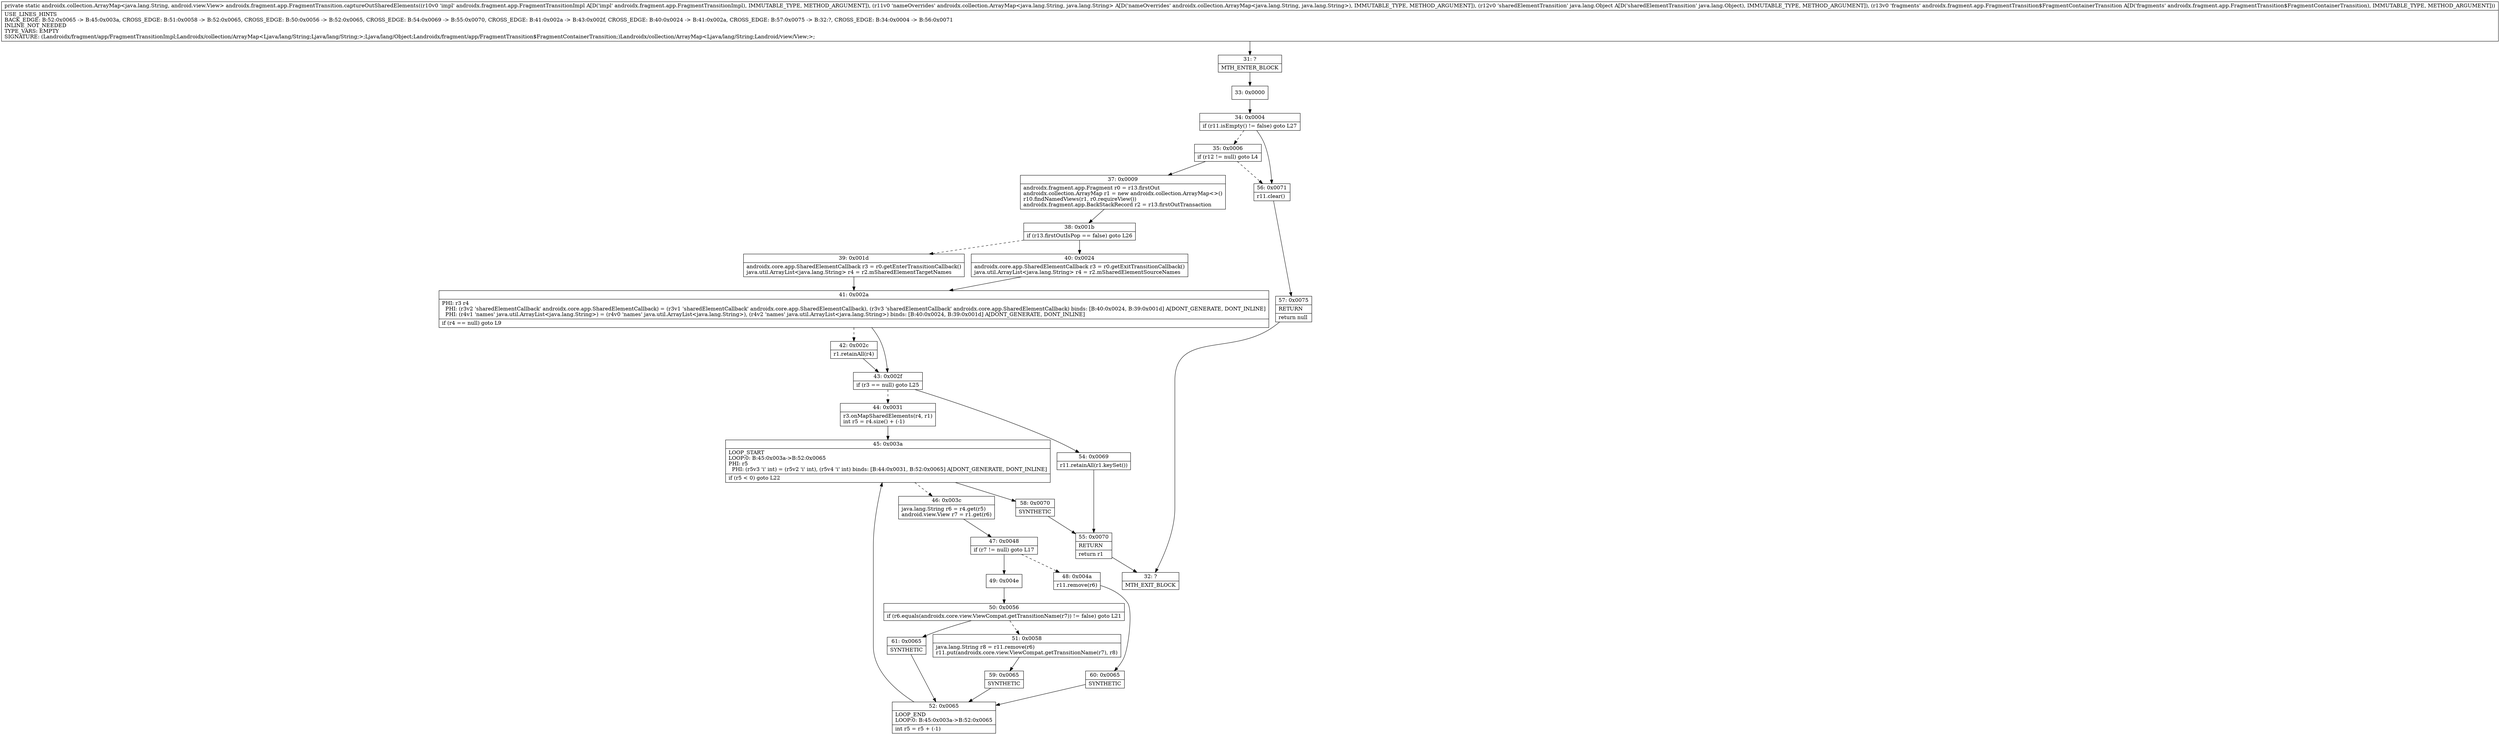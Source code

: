 digraph "CFG forandroidx.fragment.app.FragmentTransition.captureOutSharedElements(Landroidx\/fragment\/app\/FragmentTransitionImpl;Landroidx\/collection\/ArrayMap;Ljava\/lang\/Object;Landroidx\/fragment\/app\/FragmentTransition$FragmentContainerTransition;)Landroidx\/collection\/ArrayMap;" {
Node_31 [shape=record,label="{31\:\ ?|MTH_ENTER_BLOCK\l}"];
Node_33 [shape=record,label="{33\:\ 0x0000}"];
Node_34 [shape=record,label="{34\:\ 0x0004|if (r11.isEmpty() != false) goto L27\l}"];
Node_35 [shape=record,label="{35\:\ 0x0006|if (r12 != null) goto L4\l}"];
Node_37 [shape=record,label="{37\:\ 0x0009|androidx.fragment.app.Fragment r0 = r13.firstOut\landroidx.collection.ArrayMap r1 = new androidx.collection.ArrayMap\<\>()\lr10.findNamedViews(r1, r0.requireView())\landroidx.fragment.app.BackStackRecord r2 = r13.firstOutTransaction\l}"];
Node_38 [shape=record,label="{38\:\ 0x001b|if (r13.firstOutIsPop == false) goto L26\l}"];
Node_39 [shape=record,label="{39\:\ 0x001d|androidx.core.app.SharedElementCallback r3 = r0.getEnterTransitionCallback()\ljava.util.ArrayList\<java.lang.String\> r4 = r2.mSharedElementTargetNames\l}"];
Node_41 [shape=record,label="{41\:\ 0x002a|PHI: r3 r4 \l  PHI: (r3v2 'sharedElementCallback' androidx.core.app.SharedElementCallback) = (r3v1 'sharedElementCallback' androidx.core.app.SharedElementCallback), (r3v3 'sharedElementCallback' androidx.core.app.SharedElementCallback) binds: [B:40:0x0024, B:39:0x001d] A[DONT_GENERATE, DONT_INLINE]\l  PHI: (r4v1 'names' java.util.ArrayList\<java.lang.String\>) = (r4v0 'names' java.util.ArrayList\<java.lang.String\>), (r4v2 'names' java.util.ArrayList\<java.lang.String\>) binds: [B:40:0x0024, B:39:0x001d] A[DONT_GENERATE, DONT_INLINE]\l|if (r4 == null) goto L9\l}"];
Node_42 [shape=record,label="{42\:\ 0x002c|r1.retainAll(r4)\l}"];
Node_43 [shape=record,label="{43\:\ 0x002f|if (r3 == null) goto L25\l}"];
Node_44 [shape=record,label="{44\:\ 0x0031|r3.onMapSharedElements(r4, r1)\lint r5 = r4.size() + (\-1)\l}"];
Node_45 [shape=record,label="{45\:\ 0x003a|LOOP_START\lLOOP:0: B:45:0x003a\-\>B:52:0x0065\lPHI: r5 \l  PHI: (r5v3 'i' int) = (r5v2 'i' int), (r5v4 'i' int) binds: [B:44:0x0031, B:52:0x0065] A[DONT_GENERATE, DONT_INLINE]\l|if (r5 \< 0) goto L22\l}"];
Node_46 [shape=record,label="{46\:\ 0x003c|java.lang.String r6 = r4.get(r5)\landroid.view.View r7 = r1.get(r6)\l}"];
Node_47 [shape=record,label="{47\:\ 0x0048|if (r7 != null) goto L17\l}"];
Node_48 [shape=record,label="{48\:\ 0x004a|r11.remove(r6)\l}"];
Node_60 [shape=record,label="{60\:\ 0x0065|SYNTHETIC\l}"];
Node_52 [shape=record,label="{52\:\ 0x0065|LOOP_END\lLOOP:0: B:45:0x003a\-\>B:52:0x0065\l|int r5 = r5 + (\-1)\l}"];
Node_49 [shape=record,label="{49\:\ 0x004e}"];
Node_50 [shape=record,label="{50\:\ 0x0056|if (r6.equals(androidx.core.view.ViewCompat.getTransitionName(r7)) != false) goto L21\l}"];
Node_51 [shape=record,label="{51\:\ 0x0058|java.lang.String r8 = r11.remove(r6)\lr11.put(androidx.core.view.ViewCompat.getTransitionName(r7), r8)\l}"];
Node_59 [shape=record,label="{59\:\ 0x0065|SYNTHETIC\l}"];
Node_61 [shape=record,label="{61\:\ 0x0065|SYNTHETIC\l}"];
Node_58 [shape=record,label="{58\:\ 0x0070|SYNTHETIC\l}"];
Node_55 [shape=record,label="{55\:\ 0x0070|RETURN\l|return r1\l}"];
Node_32 [shape=record,label="{32\:\ ?|MTH_EXIT_BLOCK\l}"];
Node_54 [shape=record,label="{54\:\ 0x0069|r11.retainAll(r1.keySet())\l}"];
Node_40 [shape=record,label="{40\:\ 0x0024|androidx.core.app.SharedElementCallback r3 = r0.getExitTransitionCallback()\ljava.util.ArrayList\<java.lang.String\> r4 = r2.mSharedElementSourceNames\l}"];
Node_56 [shape=record,label="{56\:\ 0x0071|r11.clear()\l}"];
Node_57 [shape=record,label="{57\:\ 0x0075|RETURN\l|return null\l}"];
MethodNode[shape=record,label="{private static androidx.collection.ArrayMap\<java.lang.String, android.view.View\> androidx.fragment.app.FragmentTransition.captureOutSharedElements((r10v0 'impl' androidx.fragment.app.FragmentTransitionImpl A[D('impl' androidx.fragment.app.FragmentTransitionImpl), IMMUTABLE_TYPE, METHOD_ARGUMENT]), (r11v0 'nameOverrides' androidx.collection.ArrayMap\<java.lang.String, java.lang.String\> A[D('nameOverrides' androidx.collection.ArrayMap\<java.lang.String, java.lang.String\>), IMMUTABLE_TYPE, METHOD_ARGUMENT]), (r12v0 'sharedElementTransition' java.lang.Object A[D('sharedElementTransition' java.lang.Object), IMMUTABLE_TYPE, METHOD_ARGUMENT]), (r13v0 'fragments' androidx.fragment.app.FragmentTransition$FragmentContainerTransition A[D('fragments' androidx.fragment.app.FragmentTransition$FragmentContainerTransition), IMMUTABLE_TYPE, METHOD_ARGUMENT]))  | USE_LINES_HINTS\lBACK_EDGE: B:52:0x0065 \-\> B:45:0x003a, CROSS_EDGE: B:51:0x0058 \-\> B:52:0x0065, CROSS_EDGE: B:50:0x0056 \-\> B:52:0x0065, CROSS_EDGE: B:54:0x0069 \-\> B:55:0x0070, CROSS_EDGE: B:41:0x002a \-\> B:43:0x002f, CROSS_EDGE: B:40:0x0024 \-\> B:41:0x002a, CROSS_EDGE: B:57:0x0075 \-\> B:32:?, CROSS_EDGE: B:34:0x0004 \-\> B:56:0x0071\lINLINE_NOT_NEEDED\lTYPE_VARS: EMPTY\lSIGNATURE: (Landroidx\/fragment\/app\/FragmentTransitionImpl;Landroidx\/collection\/ArrayMap\<Ljava\/lang\/String;Ljava\/lang\/String;\>;Ljava\/lang\/Object;Landroidx\/fragment\/app\/FragmentTransition$FragmentContainerTransition;)Landroidx\/collection\/ArrayMap\<Ljava\/lang\/String;Landroid\/view\/View;\>;\l}"];
MethodNode -> Node_31;Node_31 -> Node_33;
Node_33 -> Node_34;
Node_34 -> Node_35[style=dashed];
Node_34 -> Node_56;
Node_35 -> Node_37;
Node_35 -> Node_56[style=dashed];
Node_37 -> Node_38;
Node_38 -> Node_39[style=dashed];
Node_38 -> Node_40;
Node_39 -> Node_41;
Node_41 -> Node_42[style=dashed];
Node_41 -> Node_43;
Node_42 -> Node_43;
Node_43 -> Node_44[style=dashed];
Node_43 -> Node_54;
Node_44 -> Node_45;
Node_45 -> Node_46[style=dashed];
Node_45 -> Node_58;
Node_46 -> Node_47;
Node_47 -> Node_48[style=dashed];
Node_47 -> Node_49;
Node_48 -> Node_60;
Node_60 -> Node_52;
Node_52 -> Node_45;
Node_49 -> Node_50;
Node_50 -> Node_51[style=dashed];
Node_50 -> Node_61;
Node_51 -> Node_59;
Node_59 -> Node_52;
Node_61 -> Node_52;
Node_58 -> Node_55;
Node_55 -> Node_32;
Node_54 -> Node_55;
Node_40 -> Node_41;
Node_56 -> Node_57;
Node_57 -> Node_32;
}

